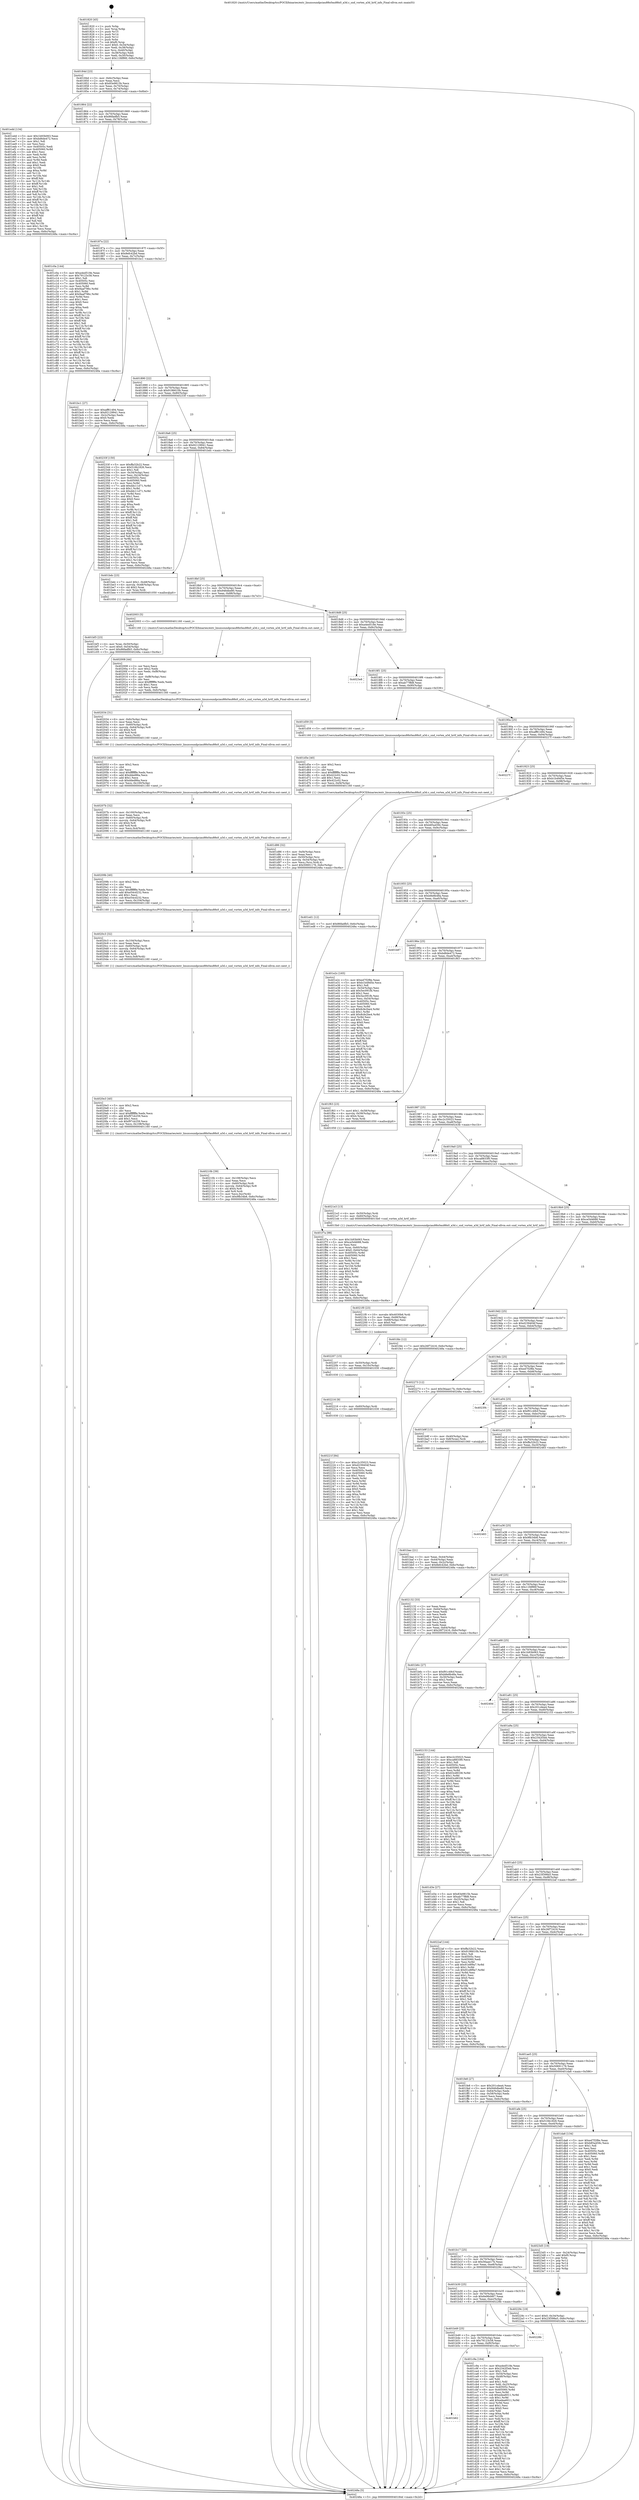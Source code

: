 digraph "0x401820" {
  label = "0x401820 (/mnt/c/Users/mathe/Desktop/tcc/POCII/binaries/extr_linuxsoundpciau88x0au88x0_a3d.c_snd_vortex_a3d_hrtf_info_Final-ollvm.out::main(0))"
  labelloc = "t"
  node[shape=record]

  Entry [label="",width=0.3,height=0.3,shape=circle,fillcolor=black,style=filled]
  "0x40184d" [label="{
     0x40184d [23]\l
     | [instrs]\l
     &nbsp;&nbsp;0x40184d \<+3\>: mov -0x6c(%rbp),%eax\l
     &nbsp;&nbsp;0x401850 \<+2\>: mov %eax,%ecx\l
     &nbsp;&nbsp;0x401852 \<+6\>: sub $0x83e9815b,%ecx\l
     &nbsp;&nbsp;0x401858 \<+3\>: mov %eax,-0x70(%rbp)\l
     &nbsp;&nbsp;0x40185b \<+3\>: mov %ecx,-0x74(%rbp)\l
     &nbsp;&nbsp;0x40185e \<+6\>: je 0000000000401edd \<main+0x6bd\>\l
  }"]
  "0x401edd" [label="{
     0x401edd [134]\l
     | [instrs]\l
     &nbsp;&nbsp;0x401edd \<+5\>: mov $0x1b93b063,%eax\l
     &nbsp;&nbsp;0x401ee2 \<+5\>: mov $0xbd6de472,%ecx\l
     &nbsp;&nbsp;0x401ee7 \<+2\>: mov $0x1,%dl\l
     &nbsp;&nbsp;0x401ee9 \<+2\>: xor %esi,%esi\l
     &nbsp;&nbsp;0x401eeb \<+7\>: mov 0x40505c,%edi\l
     &nbsp;&nbsp;0x401ef2 \<+8\>: mov 0x405060,%r8d\l
     &nbsp;&nbsp;0x401efa \<+3\>: sub $0x1,%esi\l
     &nbsp;&nbsp;0x401efd \<+3\>: mov %edi,%r9d\l
     &nbsp;&nbsp;0x401f00 \<+3\>: add %esi,%r9d\l
     &nbsp;&nbsp;0x401f03 \<+4\>: imul %r9d,%edi\l
     &nbsp;&nbsp;0x401f07 \<+3\>: and $0x1,%edi\l
     &nbsp;&nbsp;0x401f0a \<+3\>: cmp $0x0,%edi\l
     &nbsp;&nbsp;0x401f0d \<+4\>: sete %r10b\l
     &nbsp;&nbsp;0x401f11 \<+4\>: cmp $0xa,%r8d\l
     &nbsp;&nbsp;0x401f15 \<+4\>: setl %r11b\l
     &nbsp;&nbsp;0x401f19 \<+3\>: mov %r10b,%bl\l
     &nbsp;&nbsp;0x401f1c \<+3\>: xor $0xff,%bl\l
     &nbsp;&nbsp;0x401f1f \<+3\>: mov %r11b,%r14b\l
     &nbsp;&nbsp;0x401f22 \<+4\>: xor $0xff,%r14b\l
     &nbsp;&nbsp;0x401f26 \<+3\>: xor $0x1,%dl\l
     &nbsp;&nbsp;0x401f29 \<+3\>: mov %bl,%r15b\l
     &nbsp;&nbsp;0x401f2c \<+4\>: and $0xff,%r15b\l
     &nbsp;&nbsp;0x401f30 \<+3\>: and %dl,%r10b\l
     &nbsp;&nbsp;0x401f33 \<+3\>: mov %r14b,%r12b\l
     &nbsp;&nbsp;0x401f36 \<+4\>: and $0xff,%r12b\l
     &nbsp;&nbsp;0x401f3a \<+3\>: and %dl,%r11b\l
     &nbsp;&nbsp;0x401f3d \<+3\>: or %r10b,%r15b\l
     &nbsp;&nbsp;0x401f40 \<+3\>: or %r11b,%r12b\l
     &nbsp;&nbsp;0x401f43 \<+3\>: xor %r12b,%r15b\l
     &nbsp;&nbsp;0x401f46 \<+3\>: or %r14b,%bl\l
     &nbsp;&nbsp;0x401f49 \<+3\>: xor $0xff,%bl\l
     &nbsp;&nbsp;0x401f4c \<+3\>: or $0x1,%dl\l
     &nbsp;&nbsp;0x401f4f \<+2\>: and %dl,%bl\l
     &nbsp;&nbsp;0x401f51 \<+3\>: or %bl,%r15b\l
     &nbsp;&nbsp;0x401f54 \<+4\>: test $0x1,%r15b\l
     &nbsp;&nbsp;0x401f58 \<+3\>: cmovne %ecx,%eax\l
     &nbsp;&nbsp;0x401f5b \<+3\>: mov %eax,-0x6c(%rbp)\l
     &nbsp;&nbsp;0x401f5e \<+5\>: jmp 000000000040248a \<main+0xc6a\>\l
  }"]
  "0x401864" [label="{
     0x401864 [22]\l
     | [instrs]\l
     &nbsp;&nbsp;0x401864 \<+5\>: jmp 0000000000401869 \<main+0x49\>\l
     &nbsp;&nbsp;0x401869 \<+3\>: mov -0x70(%rbp),%eax\l
     &nbsp;&nbsp;0x40186c \<+5\>: sub $0x86fadfb5,%eax\l
     &nbsp;&nbsp;0x401871 \<+3\>: mov %eax,-0x78(%rbp)\l
     &nbsp;&nbsp;0x401874 \<+6\>: je 0000000000401c0a \<main+0x3ea\>\l
  }"]
  Exit [label="",width=0.3,height=0.3,shape=circle,fillcolor=black,style=filled,peripheries=2]
  "0x401c0a" [label="{
     0x401c0a [144]\l
     | [instrs]\l
     &nbsp;&nbsp;0x401c0a \<+5\>: mov $0xa4ed518e,%eax\l
     &nbsp;&nbsp;0x401c0f \<+5\>: mov $0x79123c58,%ecx\l
     &nbsp;&nbsp;0x401c14 \<+2\>: mov $0x1,%dl\l
     &nbsp;&nbsp;0x401c16 \<+7\>: mov 0x40505c,%esi\l
     &nbsp;&nbsp;0x401c1d \<+7\>: mov 0x405060,%edi\l
     &nbsp;&nbsp;0x401c24 \<+3\>: mov %esi,%r8d\l
     &nbsp;&nbsp;0x401c27 \<+7\>: sub $0x9aaf796c,%r8d\l
     &nbsp;&nbsp;0x401c2e \<+4\>: sub $0x1,%r8d\l
     &nbsp;&nbsp;0x401c32 \<+7\>: add $0x9aaf796c,%r8d\l
     &nbsp;&nbsp;0x401c39 \<+4\>: imul %r8d,%esi\l
     &nbsp;&nbsp;0x401c3d \<+3\>: and $0x1,%esi\l
     &nbsp;&nbsp;0x401c40 \<+3\>: cmp $0x0,%esi\l
     &nbsp;&nbsp;0x401c43 \<+4\>: sete %r9b\l
     &nbsp;&nbsp;0x401c47 \<+3\>: cmp $0xa,%edi\l
     &nbsp;&nbsp;0x401c4a \<+4\>: setl %r10b\l
     &nbsp;&nbsp;0x401c4e \<+3\>: mov %r9b,%r11b\l
     &nbsp;&nbsp;0x401c51 \<+4\>: xor $0xff,%r11b\l
     &nbsp;&nbsp;0x401c55 \<+3\>: mov %r10b,%bl\l
     &nbsp;&nbsp;0x401c58 \<+3\>: xor $0xff,%bl\l
     &nbsp;&nbsp;0x401c5b \<+3\>: xor $0x1,%dl\l
     &nbsp;&nbsp;0x401c5e \<+3\>: mov %r11b,%r14b\l
     &nbsp;&nbsp;0x401c61 \<+4\>: and $0xff,%r14b\l
     &nbsp;&nbsp;0x401c65 \<+3\>: and %dl,%r9b\l
     &nbsp;&nbsp;0x401c68 \<+3\>: mov %bl,%r15b\l
     &nbsp;&nbsp;0x401c6b \<+4\>: and $0xff,%r15b\l
     &nbsp;&nbsp;0x401c6f \<+3\>: and %dl,%r10b\l
     &nbsp;&nbsp;0x401c72 \<+3\>: or %r9b,%r14b\l
     &nbsp;&nbsp;0x401c75 \<+3\>: or %r10b,%r15b\l
     &nbsp;&nbsp;0x401c78 \<+3\>: xor %r15b,%r14b\l
     &nbsp;&nbsp;0x401c7b \<+3\>: or %bl,%r11b\l
     &nbsp;&nbsp;0x401c7e \<+4\>: xor $0xff,%r11b\l
     &nbsp;&nbsp;0x401c82 \<+3\>: or $0x1,%dl\l
     &nbsp;&nbsp;0x401c85 \<+3\>: and %dl,%r11b\l
     &nbsp;&nbsp;0x401c88 \<+3\>: or %r11b,%r14b\l
     &nbsp;&nbsp;0x401c8b \<+4\>: test $0x1,%r14b\l
     &nbsp;&nbsp;0x401c8f \<+3\>: cmovne %ecx,%eax\l
     &nbsp;&nbsp;0x401c92 \<+3\>: mov %eax,-0x6c(%rbp)\l
     &nbsp;&nbsp;0x401c95 \<+5\>: jmp 000000000040248a \<main+0xc6a\>\l
  }"]
  "0x40187a" [label="{
     0x40187a [22]\l
     | [instrs]\l
     &nbsp;&nbsp;0x40187a \<+5\>: jmp 000000000040187f \<main+0x5f\>\l
     &nbsp;&nbsp;0x40187f \<+3\>: mov -0x70(%rbp),%eax\l
     &nbsp;&nbsp;0x401882 \<+5\>: sub $0x8efc42bd,%eax\l
     &nbsp;&nbsp;0x401887 \<+3\>: mov %eax,-0x7c(%rbp)\l
     &nbsp;&nbsp;0x40188a \<+6\>: je 0000000000401bc1 \<main+0x3a1\>\l
  }"]
  "0x40221f" [label="{
     0x40221f [84]\l
     | [instrs]\l
     &nbsp;&nbsp;0x40221f \<+5\>: mov $0xc2c35023,%eax\l
     &nbsp;&nbsp;0x402224 \<+5\>: mov $0xd239404f,%esi\l
     &nbsp;&nbsp;0x402229 \<+2\>: xor %ecx,%ecx\l
     &nbsp;&nbsp;0x40222b \<+7\>: mov 0x40505c,%edx\l
     &nbsp;&nbsp;0x402232 \<+8\>: mov 0x405060,%r8d\l
     &nbsp;&nbsp;0x40223a \<+3\>: sub $0x1,%ecx\l
     &nbsp;&nbsp;0x40223d \<+3\>: mov %edx,%r9d\l
     &nbsp;&nbsp;0x402240 \<+3\>: add %ecx,%r9d\l
     &nbsp;&nbsp;0x402243 \<+4\>: imul %r9d,%edx\l
     &nbsp;&nbsp;0x402247 \<+3\>: and $0x1,%edx\l
     &nbsp;&nbsp;0x40224a \<+3\>: cmp $0x0,%edx\l
     &nbsp;&nbsp;0x40224d \<+4\>: sete %r10b\l
     &nbsp;&nbsp;0x402251 \<+4\>: cmp $0xa,%r8d\l
     &nbsp;&nbsp;0x402255 \<+4\>: setl %r11b\l
     &nbsp;&nbsp;0x402259 \<+3\>: mov %r10b,%bl\l
     &nbsp;&nbsp;0x40225c \<+3\>: and %r11b,%bl\l
     &nbsp;&nbsp;0x40225f \<+3\>: xor %r11b,%r10b\l
     &nbsp;&nbsp;0x402262 \<+3\>: or %r10b,%bl\l
     &nbsp;&nbsp;0x402265 \<+3\>: test $0x1,%bl\l
     &nbsp;&nbsp;0x402268 \<+3\>: cmovne %esi,%eax\l
     &nbsp;&nbsp;0x40226b \<+3\>: mov %eax,-0x6c(%rbp)\l
     &nbsp;&nbsp;0x40226e \<+5\>: jmp 000000000040248a \<main+0xc6a\>\l
  }"]
  "0x401bc1" [label="{
     0x401bc1 [27]\l
     | [instrs]\l
     &nbsp;&nbsp;0x401bc1 \<+5\>: mov $0xaff61494,%eax\l
     &nbsp;&nbsp;0x401bc6 \<+5\>: mov $0x92129941,%ecx\l
     &nbsp;&nbsp;0x401bcb \<+3\>: mov -0x2c(%rbp),%edx\l
     &nbsp;&nbsp;0x401bce \<+3\>: cmp $0x0,%edx\l
     &nbsp;&nbsp;0x401bd1 \<+3\>: cmove %ecx,%eax\l
     &nbsp;&nbsp;0x401bd4 \<+3\>: mov %eax,-0x6c(%rbp)\l
     &nbsp;&nbsp;0x401bd7 \<+5\>: jmp 000000000040248a \<main+0xc6a\>\l
  }"]
  "0x401890" [label="{
     0x401890 [22]\l
     | [instrs]\l
     &nbsp;&nbsp;0x401890 \<+5\>: jmp 0000000000401895 \<main+0x75\>\l
     &nbsp;&nbsp;0x401895 \<+3\>: mov -0x70(%rbp),%eax\l
     &nbsp;&nbsp;0x401898 \<+5\>: sub $0x9186610b,%eax\l
     &nbsp;&nbsp;0x40189d \<+3\>: mov %eax,-0x80(%rbp)\l
     &nbsp;&nbsp;0x4018a0 \<+6\>: je 000000000040233f \<main+0xb1f\>\l
  }"]
  "0x402216" [label="{
     0x402216 [9]\l
     | [instrs]\l
     &nbsp;&nbsp;0x402216 \<+4\>: mov -0x60(%rbp),%rdi\l
     &nbsp;&nbsp;0x40221a \<+5\>: call 0000000000401030 \<free@plt\>\l
     | [calls]\l
     &nbsp;&nbsp;0x401030 \{1\} (unknown)\l
  }"]
  "0x40233f" [label="{
     0x40233f [150]\l
     | [instrs]\l
     &nbsp;&nbsp;0x40233f \<+5\>: mov $0xffa32b22,%eax\l
     &nbsp;&nbsp;0x402344 \<+5\>: mov $0x516b1826,%ecx\l
     &nbsp;&nbsp;0x402349 \<+2\>: mov $0x1,%dl\l
     &nbsp;&nbsp;0x40234b \<+3\>: mov -0x34(%rbp),%esi\l
     &nbsp;&nbsp;0x40234e \<+3\>: mov %esi,-0x24(%rbp)\l
     &nbsp;&nbsp;0x402351 \<+7\>: mov 0x40505c,%esi\l
     &nbsp;&nbsp;0x402358 \<+7\>: mov 0x405060,%edi\l
     &nbsp;&nbsp;0x40235f \<+3\>: mov %esi,%r8d\l
     &nbsp;&nbsp;0x402362 \<+7\>: add $0xddc11d71,%r8d\l
     &nbsp;&nbsp;0x402369 \<+4\>: sub $0x1,%r8d\l
     &nbsp;&nbsp;0x40236d \<+7\>: sub $0xddc11d71,%r8d\l
     &nbsp;&nbsp;0x402374 \<+4\>: imul %r8d,%esi\l
     &nbsp;&nbsp;0x402378 \<+3\>: and $0x1,%esi\l
     &nbsp;&nbsp;0x40237b \<+3\>: cmp $0x0,%esi\l
     &nbsp;&nbsp;0x40237e \<+4\>: sete %r9b\l
     &nbsp;&nbsp;0x402382 \<+3\>: cmp $0xa,%edi\l
     &nbsp;&nbsp;0x402385 \<+4\>: setl %r10b\l
     &nbsp;&nbsp;0x402389 \<+3\>: mov %r9b,%r11b\l
     &nbsp;&nbsp;0x40238c \<+4\>: xor $0xff,%r11b\l
     &nbsp;&nbsp;0x402390 \<+3\>: mov %r10b,%bl\l
     &nbsp;&nbsp;0x402393 \<+3\>: xor $0xff,%bl\l
     &nbsp;&nbsp;0x402396 \<+3\>: xor $0x1,%dl\l
     &nbsp;&nbsp;0x402399 \<+3\>: mov %r11b,%r14b\l
     &nbsp;&nbsp;0x40239c \<+4\>: and $0xff,%r14b\l
     &nbsp;&nbsp;0x4023a0 \<+3\>: and %dl,%r9b\l
     &nbsp;&nbsp;0x4023a3 \<+3\>: mov %bl,%r15b\l
     &nbsp;&nbsp;0x4023a6 \<+4\>: and $0xff,%r15b\l
     &nbsp;&nbsp;0x4023aa \<+3\>: and %dl,%r10b\l
     &nbsp;&nbsp;0x4023ad \<+3\>: or %r9b,%r14b\l
     &nbsp;&nbsp;0x4023b0 \<+3\>: or %r10b,%r15b\l
     &nbsp;&nbsp;0x4023b3 \<+3\>: xor %r15b,%r14b\l
     &nbsp;&nbsp;0x4023b6 \<+3\>: or %bl,%r11b\l
     &nbsp;&nbsp;0x4023b9 \<+4\>: xor $0xff,%r11b\l
     &nbsp;&nbsp;0x4023bd \<+3\>: or $0x1,%dl\l
     &nbsp;&nbsp;0x4023c0 \<+3\>: and %dl,%r11b\l
     &nbsp;&nbsp;0x4023c3 \<+3\>: or %r11b,%r14b\l
     &nbsp;&nbsp;0x4023c6 \<+4\>: test $0x1,%r14b\l
     &nbsp;&nbsp;0x4023ca \<+3\>: cmovne %ecx,%eax\l
     &nbsp;&nbsp;0x4023cd \<+3\>: mov %eax,-0x6c(%rbp)\l
     &nbsp;&nbsp;0x4023d0 \<+5\>: jmp 000000000040248a \<main+0xc6a\>\l
  }"]
  "0x4018a6" [label="{
     0x4018a6 [25]\l
     | [instrs]\l
     &nbsp;&nbsp;0x4018a6 \<+5\>: jmp 00000000004018ab \<main+0x8b\>\l
     &nbsp;&nbsp;0x4018ab \<+3\>: mov -0x70(%rbp),%eax\l
     &nbsp;&nbsp;0x4018ae \<+5\>: sub $0x92129941,%eax\l
     &nbsp;&nbsp;0x4018b3 \<+6\>: mov %eax,-0x84(%rbp)\l
     &nbsp;&nbsp;0x4018b9 \<+6\>: je 0000000000401bdc \<main+0x3bc\>\l
  }"]
  "0x402207" [label="{
     0x402207 [15]\l
     | [instrs]\l
     &nbsp;&nbsp;0x402207 \<+4\>: mov -0x50(%rbp),%rdi\l
     &nbsp;&nbsp;0x40220b \<+6\>: mov %eax,-0x10c(%rbp)\l
     &nbsp;&nbsp;0x402211 \<+5\>: call 0000000000401030 \<free@plt\>\l
     | [calls]\l
     &nbsp;&nbsp;0x401030 \{1\} (unknown)\l
  }"]
  "0x401bdc" [label="{
     0x401bdc [23]\l
     | [instrs]\l
     &nbsp;&nbsp;0x401bdc \<+7\>: movl $0x1,-0x48(%rbp)\l
     &nbsp;&nbsp;0x401be3 \<+4\>: movslq -0x48(%rbp),%rax\l
     &nbsp;&nbsp;0x401be7 \<+4\>: shl $0x2,%rax\l
     &nbsp;&nbsp;0x401beb \<+3\>: mov %rax,%rdi\l
     &nbsp;&nbsp;0x401bee \<+5\>: call 0000000000401050 \<malloc@plt\>\l
     | [calls]\l
     &nbsp;&nbsp;0x401050 \{1\} (unknown)\l
  }"]
  "0x4018bf" [label="{
     0x4018bf [25]\l
     | [instrs]\l
     &nbsp;&nbsp;0x4018bf \<+5\>: jmp 00000000004018c4 \<main+0xa4\>\l
     &nbsp;&nbsp;0x4018c4 \<+3\>: mov -0x70(%rbp),%eax\l
     &nbsp;&nbsp;0x4018c7 \<+5\>: sub $0x946dbe80,%eax\l
     &nbsp;&nbsp;0x4018cc \<+6\>: mov %eax,-0x88(%rbp)\l
     &nbsp;&nbsp;0x4018d2 \<+6\>: je 0000000000402003 \<main+0x7e3\>\l
  }"]
  "0x4021f0" [label="{
     0x4021f0 [23]\l
     | [instrs]\l
     &nbsp;&nbsp;0x4021f0 \<+10\>: movabs $0x4030b6,%rdi\l
     &nbsp;&nbsp;0x4021fa \<+3\>: mov %eax,-0x68(%rbp)\l
     &nbsp;&nbsp;0x4021fd \<+3\>: mov -0x68(%rbp),%esi\l
     &nbsp;&nbsp;0x402200 \<+2\>: mov $0x0,%al\l
     &nbsp;&nbsp;0x402202 \<+5\>: call 0000000000401040 \<printf@plt\>\l
     | [calls]\l
     &nbsp;&nbsp;0x401040 \{1\} (unknown)\l
  }"]
  "0x402003" [label="{
     0x402003 [5]\l
     | [instrs]\l
     &nbsp;&nbsp;0x402003 \<+5\>: call 0000000000401160 \<next_i\>\l
     | [calls]\l
     &nbsp;&nbsp;0x401160 \{1\} (/mnt/c/Users/mathe/Desktop/tcc/POCII/binaries/extr_linuxsoundpciau88x0au88x0_a3d.c_snd_vortex_a3d_hrtf_info_Final-ollvm.out::next_i)\l
  }"]
  "0x4018d8" [label="{
     0x4018d8 [25]\l
     | [instrs]\l
     &nbsp;&nbsp;0x4018d8 \<+5\>: jmp 00000000004018dd \<main+0xbd\>\l
     &nbsp;&nbsp;0x4018dd \<+3\>: mov -0x70(%rbp),%eax\l
     &nbsp;&nbsp;0x4018e0 \<+5\>: sub $0xa4ed518e,%eax\l
     &nbsp;&nbsp;0x4018e5 \<+6\>: mov %eax,-0x8c(%rbp)\l
     &nbsp;&nbsp;0x4018eb \<+6\>: je 00000000004023e8 \<main+0xbc8\>\l
  }"]
  "0x40210b" [label="{
     0x40210b [39]\l
     | [instrs]\l
     &nbsp;&nbsp;0x40210b \<+6\>: mov -0x108(%rbp),%ecx\l
     &nbsp;&nbsp;0x402111 \<+3\>: imul %eax,%ecx\l
     &nbsp;&nbsp;0x402114 \<+4\>: mov -0x60(%rbp),%rdi\l
     &nbsp;&nbsp;0x402118 \<+4\>: movslq -0x64(%rbp),%r8\l
     &nbsp;&nbsp;0x40211c \<+4\>: shl $0x4,%r8\l
     &nbsp;&nbsp;0x402120 \<+3\>: add %r8,%rdi\l
     &nbsp;&nbsp;0x402123 \<+3\>: mov %ecx,0xc(%rdi)\l
     &nbsp;&nbsp;0x402126 \<+7\>: movl $0x9fb34b8,-0x6c(%rbp)\l
     &nbsp;&nbsp;0x40212d \<+5\>: jmp 000000000040248a \<main+0xc6a\>\l
  }"]
  "0x4023e8" [label="{
     0x4023e8\l
  }", style=dashed]
  "0x4018f1" [label="{
     0x4018f1 [25]\l
     | [instrs]\l
     &nbsp;&nbsp;0x4018f1 \<+5\>: jmp 00000000004018f6 \<main+0xd6\>\l
     &nbsp;&nbsp;0x4018f6 \<+3\>: mov -0x70(%rbp),%eax\l
     &nbsp;&nbsp;0x4018f9 \<+5\>: sub $0xab77ffd8,%eax\l
     &nbsp;&nbsp;0x4018fe \<+6\>: mov %eax,-0x90(%rbp)\l
     &nbsp;&nbsp;0x401904 \<+6\>: je 0000000000401d59 \<main+0x539\>\l
  }"]
  "0x4020e3" [label="{
     0x4020e3 [40]\l
     | [instrs]\l
     &nbsp;&nbsp;0x4020e3 \<+5\>: mov $0x2,%ecx\l
     &nbsp;&nbsp;0x4020e8 \<+1\>: cltd\l
     &nbsp;&nbsp;0x4020e9 \<+2\>: idiv %ecx\l
     &nbsp;&nbsp;0x4020eb \<+6\>: imul $0xfffffffe,%edx,%ecx\l
     &nbsp;&nbsp;0x4020f1 \<+6\>: add $0xf97cb259,%ecx\l
     &nbsp;&nbsp;0x4020f7 \<+3\>: add $0x1,%ecx\l
     &nbsp;&nbsp;0x4020fa \<+6\>: sub $0xf97cb259,%ecx\l
     &nbsp;&nbsp;0x402100 \<+6\>: mov %ecx,-0x108(%rbp)\l
     &nbsp;&nbsp;0x402106 \<+5\>: call 0000000000401160 \<next_i\>\l
     | [calls]\l
     &nbsp;&nbsp;0x401160 \{1\} (/mnt/c/Users/mathe/Desktop/tcc/POCII/binaries/extr_linuxsoundpciau88x0au88x0_a3d.c_snd_vortex_a3d_hrtf_info_Final-ollvm.out::next_i)\l
  }"]
  "0x401d59" [label="{
     0x401d59 [5]\l
     | [instrs]\l
     &nbsp;&nbsp;0x401d59 \<+5\>: call 0000000000401160 \<next_i\>\l
     | [calls]\l
     &nbsp;&nbsp;0x401160 \{1\} (/mnt/c/Users/mathe/Desktop/tcc/POCII/binaries/extr_linuxsoundpciau88x0au88x0_a3d.c_snd_vortex_a3d_hrtf_info_Final-ollvm.out::next_i)\l
  }"]
  "0x40190a" [label="{
     0x40190a [25]\l
     | [instrs]\l
     &nbsp;&nbsp;0x40190a \<+5\>: jmp 000000000040190f \<main+0xef\>\l
     &nbsp;&nbsp;0x40190f \<+3\>: mov -0x70(%rbp),%eax\l
     &nbsp;&nbsp;0x401912 \<+5\>: sub $0xaff61494,%eax\l
     &nbsp;&nbsp;0x401917 \<+6\>: mov %eax,-0x94(%rbp)\l
     &nbsp;&nbsp;0x40191d \<+6\>: je 000000000040227f \<main+0xa5f\>\l
  }"]
  "0x4020c3" [label="{
     0x4020c3 [32]\l
     | [instrs]\l
     &nbsp;&nbsp;0x4020c3 \<+6\>: mov -0x104(%rbp),%ecx\l
     &nbsp;&nbsp;0x4020c9 \<+3\>: imul %eax,%ecx\l
     &nbsp;&nbsp;0x4020cc \<+4\>: mov -0x60(%rbp),%rdi\l
     &nbsp;&nbsp;0x4020d0 \<+4\>: movslq -0x64(%rbp),%r8\l
     &nbsp;&nbsp;0x4020d4 \<+4\>: shl $0x4,%r8\l
     &nbsp;&nbsp;0x4020d8 \<+3\>: add %r8,%rdi\l
     &nbsp;&nbsp;0x4020db \<+3\>: mov %ecx,0x8(%rdi)\l
     &nbsp;&nbsp;0x4020de \<+5\>: call 0000000000401160 \<next_i\>\l
     | [calls]\l
     &nbsp;&nbsp;0x401160 \{1\} (/mnt/c/Users/mathe/Desktop/tcc/POCII/binaries/extr_linuxsoundpciau88x0au88x0_a3d.c_snd_vortex_a3d_hrtf_info_Final-ollvm.out::next_i)\l
  }"]
  "0x40227f" [label="{
     0x40227f\l
  }", style=dashed]
  "0x401923" [label="{
     0x401923 [25]\l
     | [instrs]\l
     &nbsp;&nbsp;0x401923 \<+5\>: jmp 0000000000401928 \<main+0x108\>\l
     &nbsp;&nbsp;0x401928 \<+3\>: mov -0x70(%rbp),%eax\l
     &nbsp;&nbsp;0x40192b \<+5\>: sub $0xb1b49d5e,%eax\l
     &nbsp;&nbsp;0x401930 \<+6\>: mov %eax,-0x98(%rbp)\l
     &nbsp;&nbsp;0x401936 \<+6\>: je 0000000000401ed1 \<main+0x6b1\>\l
  }"]
  "0x40209b" [label="{
     0x40209b [40]\l
     | [instrs]\l
     &nbsp;&nbsp;0x40209b \<+5\>: mov $0x2,%ecx\l
     &nbsp;&nbsp;0x4020a0 \<+1\>: cltd\l
     &nbsp;&nbsp;0x4020a1 \<+2\>: idiv %ecx\l
     &nbsp;&nbsp;0x4020a3 \<+6\>: imul $0xfffffffe,%edx,%ecx\l
     &nbsp;&nbsp;0x4020a9 \<+6\>: add $0xe54cd232,%ecx\l
     &nbsp;&nbsp;0x4020af \<+3\>: add $0x1,%ecx\l
     &nbsp;&nbsp;0x4020b2 \<+6\>: sub $0xe54cd232,%ecx\l
     &nbsp;&nbsp;0x4020b8 \<+6\>: mov %ecx,-0x104(%rbp)\l
     &nbsp;&nbsp;0x4020be \<+5\>: call 0000000000401160 \<next_i\>\l
     | [calls]\l
     &nbsp;&nbsp;0x401160 \{1\} (/mnt/c/Users/mathe/Desktop/tcc/POCII/binaries/extr_linuxsoundpciau88x0au88x0_a3d.c_snd_vortex_a3d_hrtf_info_Final-ollvm.out::next_i)\l
  }"]
  "0x401ed1" [label="{
     0x401ed1 [12]\l
     | [instrs]\l
     &nbsp;&nbsp;0x401ed1 \<+7\>: movl $0x86fadfb5,-0x6c(%rbp)\l
     &nbsp;&nbsp;0x401ed8 \<+5\>: jmp 000000000040248a \<main+0xc6a\>\l
  }"]
  "0x40193c" [label="{
     0x40193c [25]\l
     | [instrs]\l
     &nbsp;&nbsp;0x40193c \<+5\>: jmp 0000000000401941 \<main+0x121\>\l
     &nbsp;&nbsp;0x401941 \<+3\>: mov -0x70(%rbp),%eax\l
     &nbsp;&nbsp;0x401944 \<+5\>: sub $0xb85a459c,%eax\l
     &nbsp;&nbsp;0x401949 \<+6\>: mov %eax,-0x9c(%rbp)\l
     &nbsp;&nbsp;0x40194f \<+6\>: je 0000000000401e2c \<main+0x60c\>\l
  }"]
  "0x40207b" [label="{
     0x40207b [32]\l
     | [instrs]\l
     &nbsp;&nbsp;0x40207b \<+6\>: mov -0x100(%rbp),%ecx\l
     &nbsp;&nbsp;0x402081 \<+3\>: imul %eax,%ecx\l
     &nbsp;&nbsp;0x402084 \<+4\>: mov -0x60(%rbp),%rdi\l
     &nbsp;&nbsp;0x402088 \<+4\>: movslq -0x64(%rbp),%r8\l
     &nbsp;&nbsp;0x40208c \<+4\>: shl $0x4,%r8\l
     &nbsp;&nbsp;0x402090 \<+3\>: add %r8,%rdi\l
     &nbsp;&nbsp;0x402093 \<+3\>: mov %ecx,0x4(%rdi)\l
     &nbsp;&nbsp;0x402096 \<+5\>: call 0000000000401160 \<next_i\>\l
     | [calls]\l
     &nbsp;&nbsp;0x401160 \{1\} (/mnt/c/Users/mathe/Desktop/tcc/POCII/binaries/extr_linuxsoundpciau88x0au88x0_a3d.c_snd_vortex_a3d_hrtf_info_Final-ollvm.out::next_i)\l
  }"]
  "0x401e2c" [label="{
     0x401e2c [165]\l
     | [instrs]\l
     &nbsp;&nbsp;0x401e2c \<+5\>: mov $0xed7f2f8e,%eax\l
     &nbsp;&nbsp;0x401e31 \<+5\>: mov $0xb1b49d5e,%ecx\l
     &nbsp;&nbsp;0x401e36 \<+2\>: mov $0x1,%dl\l
     &nbsp;&nbsp;0x401e38 \<+3\>: mov -0x54(%rbp),%esi\l
     &nbsp;&nbsp;0x401e3b \<+6\>: add $0x5ec091fb,%esi\l
     &nbsp;&nbsp;0x401e41 \<+3\>: add $0x1,%esi\l
     &nbsp;&nbsp;0x401e44 \<+6\>: sub $0x5ec091fb,%esi\l
     &nbsp;&nbsp;0x401e4a \<+3\>: mov %esi,-0x54(%rbp)\l
     &nbsp;&nbsp;0x401e4d \<+7\>: mov 0x40505c,%esi\l
     &nbsp;&nbsp;0x401e54 \<+7\>: mov 0x405060,%edi\l
     &nbsp;&nbsp;0x401e5b \<+3\>: mov %esi,%r8d\l
     &nbsp;&nbsp;0x401e5e \<+7\>: sub $0x8cfe2be4,%r8d\l
     &nbsp;&nbsp;0x401e65 \<+4\>: sub $0x1,%r8d\l
     &nbsp;&nbsp;0x401e69 \<+7\>: add $0x8cfe2be4,%r8d\l
     &nbsp;&nbsp;0x401e70 \<+4\>: imul %r8d,%esi\l
     &nbsp;&nbsp;0x401e74 \<+3\>: and $0x1,%esi\l
     &nbsp;&nbsp;0x401e77 \<+3\>: cmp $0x0,%esi\l
     &nbsp;&nbsp;0x401e7a \<+4\>: sete %r9b\l
     &nbsp;&nbsp;0x401e7e \<+3\>: cmp $0xa,%edi\l
     &nbsp;&nbsp;0x401e81 \<+4\>: setl %r10b\l
     &nbsp;&nbsp;0x401e85 \<+3\>: mov %r9b,%r11b\l
     &nbsp;&nbsp;0x401e88 \<+4\>: xor $0xff,%r11b\l
     &nbsp;&nbsp;0x401e8c \<+3\>: mov %r10b,%bl\l
     &nbsp;&nbsp;0x401e8f \<+3\>: xor $0xff,%bl\l
     &nbsp;&nbsp;0x401e92 \<+3\>: xor $0x1,%dl\l
     &nbsp;&nbsp;0x401e95 \<+3\>: mov %r11b,%r14b\l
     &nbsp;&nbsp;0x401e98 \<+4\>: and $0xff,%r14b\l
     &nbsp;&nbsp;0x401e9c \<+3\>: and %dl,%r9b\l
     &nbsp;&nbsp;0x401e9f \<+3\>: mov %bl,%r15b\l
     &nbsp;&nbsp;0x401ea2 \<+4\>: and $0xff,%r15b\l
     &nbsp;&nbsp;0x401ea6 \<+3\>: and %dl,%r10b\l
     &nbsp;&nbsp;0x401ea9 \<+3\>: or %r9b,%r14b\l
     &nbsp;&nbsp;0x401eac \<+3\>: or %r10b,%r15b\l
     &nbsp;&nbsp;0x401eaf \<+3\>: xor %r15b,%r14b\l
     &nbsp;&nbsp;0x401eb2 \<+3\>: or %bl,%r11b\l
     &nbsp;&nbsp;0x401eb5 \<+4\>: xor $0xff,%r11b\l
     &nbsp;&nbsp;0x401eb9 \<+3\>: or $0x1,%dl\l
     &nbsp;&nbsp;0x401ebc \<+3\>: and %dl,%r11b\l
     &nbsp;&nbsp;0x401ebf \<+3\>: or %r11b,%r14b\l
     &nbsp;&nbsp;0x401ec2 \<+4\>: test $0x1,%r14b\l
     &nbsp;&nbsp;0x401ec6 \<+3\>: cmovne %ecx,%eax\l
     &nbsp;&nbsp;0x401ec9 \<+3\>: mov %eax,-0x6c(%rbp)\l
     &nbsp;&nbsp;0x401ecc \<+5\>: jmp 000000000040248a \<main+0xc6a\>\l
  }"]
  "0x401955" [label="{
     0x401955 [25]\l
     | [instrs]\l
     &nbsp;&nbsp;0x401955 \<+5\>: jmp 000000000040195a \<main+0x13a\>\l
     &nbsp;&nbsp;0x40195a \<+3\>: mov -0x70(%rbp),%eax\l
     &nbsp;&nbsp;0x40195d \<+5\>: sub $0xb8e8b48a,%eax\l
     &nbsp;&nbsp;0x401962 \<+6\>: mov %eax,-0xa0(%rbp)\l
     &nbsp;&nbsp;0x401968 \<+6\>: je 0000000000401b87 \<main+0x367\>\l
  }"]
  "0x402053" [label="{
     0x402053 [40]\l
     | [instrs]\l
     &nbsp;&nbsp;0x402053 \<+5\>: mov $0x2,%ecx\l
     &nbsp;&nbsp;0x402058 \<+1\>: cltd\l
     &nbsp;&nbsp;0x402059 \<+2\>: idiv %ecx\l
     &nbsp;&nbsp;0x40205b \<+6\>: imul $0xfffffffe,%edx,%ecx\l
     &nbsp;&nbsp;0x402061 \<+6\>: add $0xdded86a,%ecx\l
     &nbsp;&nbsp;0x402067 \<+3\>: add $0x1,%ecx\l
     &nbsp;&nbsp;0x40206a \<+6\>: sub $0xdded86a,%ecx\l
     &nbsp;&nbsp;0x402070 \<+6\>: mov %ecx,-0x100(%rbp)\l
     &nbsp;&nbsp;0x402076 \<+5\>: call 0000000000401160 \<next_i\>\l
     | [calls]\l
     &nbsp;&nbsp;0x401160 \{1\} (/mnt/c/Users/mathe/Desktop/tcc/POCII/binaries/extr_linuxsoundpciau88x0au88x0_a3d.c_snd_vortex_a3d_hrtf_info_Final-ollvm.out::next_i)\l
  }"]
  "0x401b87" [label="{
     0x401b87\l
  }", style=dashed]
  "0x40196e" [label="{
     0x40196e [25]\l
     | [instrs]\l
     &nbsp;&nbsp;0x40196e \<+5\>: jmp 0000000000401973 \<main+0x153\>\l
     &nbsp;&nbsp;0x401973 \<+3\>: mov -0x70(%rbp),%eax\l
     &nbsp;&nbsp;0x401976 \<+5\>: sub $0xbd6de472,%eax\l
     &nbsp;&nbsp;0x40197b \<+6\>: mov %eax,-0xa4(%rbp)\l
     &nbsp;&nbsp;0x401981 \<+6\>: je 0000000000401f63 \<main+0x743\>\l
  }"]
  "0x402034" [label="{
     0x402034 [31]\l
     | [instrs]\l
     &nbsp;&nbsp;0x402034 \<+6\>: mov -0xfc(%rbp),%ecx\l
     &nbsp;&nbsp;0x40203a \<+3\>: imul %eax,%ecx\l
     &nbsp;&nbsp;0x40203d \<+4\>: mov -0x60(%rbp),%rdi\l
     &nbsp;&nbsp;0x402041 \<+4\>: movslq -0x64(%rbp),%r8\l
     &nbsp;&nbsp;0x402045 \<+4\>: shl $0x4,%r8\l
     &nbsp;&nbsp;0x402049 \<+3\>: add %r8,%rdi\l
     &nbsp;&nbsp;0x40204c \<+2\>: mov %ecx,(%rdi)\l
     &nbsp;&nbsp;0x40204e \<+5\>: call 0000000000401160 \<next_i\>\l
     | [calls]\l
     &nbsp;&nbsp;0x401160 \{1\} (/mnt/c/Users/mathe/Desktop/tcc/POCII/binaries/extr_linuxsoundpciau88x0au88x0_a3d.c_snd_vortex_a3d_hrtf_info_Final-ollvm.out::next_i)\l
  }"]
  "0x401f63" [label="{
     0x401f63 [23]\l
     | [instrs]\l
     &nbsp;&nbsp;0x401f63 \<+7\>: movl $0x1,-0x58(%rbp)\l
     &nbsp;&nbsp;0x401f6a \<+4\>: movslq -0x58(%rbp),%rax\l
     &nbsp;&nbsp;0x401f6e \<+4\>: shl $0x4,%rax\l
     &nbsp;&nbsp;0x401f72 \<+3\>: mov %rax,%rdi\l
     &nbsp;&nbsp;0x401f75 \<+5\>: call 0000000000401050 \<malloc@plt\>\l
     | [calls]\l
     &nbsp;&nbsp;0x401050 \{1\} (unknown)\l
  }"]
  "0x401987" [label="{
     0x401987 [25]\l
     | [instrs]\l
     &nbsp;&nbsp;0x401987 \<+5\>: jmp 000000000040198c \<main+0x16c\>\l
     &nbsp;&nbsp;0x40198c \<+3\>: mov -0x70(%rbp),%eax\l
     &nbsp;&nbsp;0x40198f \<+5\>: sub $0xc2c35023,%eax\l
     &nbsp;&nbsp;0x401994 \<+6\>: mov %eax,-0xa8(%rbp)\l
     &nbsp;&nbsp;0x40199a \<+6\>: je 000000000040243b \<main+0xc1b\>\l
  }"]
  "0x402008" [label="{
     0x402008 [44]\l
     | [instrs]\l
     &nbsp;&nbsp;0x402008 \<+2\>: xor %ecx,%ecx\l
     &nbsp;&nbsp;0x40200a \<+5\>: mov $0x2,%edx\l
     &nbsp;&nbsp;0x40200f \<+6\>: mov %edx,-0xf8(%rbp)\l
     &nbsp;&nbsp;0x402015 \<+1\>: cltd\l
     &nbsp;&nbsp;0x402016 \<+6\>: mov -0xf8(%rbp),%esi\l
     &nbsp;&nbsp;0x40201c \<+2\>: idiv %esi\l
     &nbsp;&nbsp;0x40201e \<+6\>: imul $0xfffffffe,%edx,%edx\l
     &nbsp;&nbsp;0x402024 \<+3\>: sub $0x1,%ecx\l
     &nbsp;&nbsp;0x402027 \<+2\>: sub %ecx,%edx\l
     &nbsp;&nbsp;0x402029 \<+6\>: mov %edx,-0xfc(%rbp)\l
     &nbsp;&nbsp;0x40202f \<+5\>: call 0000000000401160 \<next_i\>\l
     | [calls]\l
     &nbsp;&nbsp;0x401160 \{1\} (/mnt/c/Users/mathe/Desktop/tcc/POCII/binaries/extr_linuxsoundpciau88x0au88x0_a3d.c_snd_vortex_a3d_hrtf_info_Final-ollvm.out::next_i)\l
  }"]
  "0x40243b" [label="{
     0x40243b\l
  }", style=dashed]
  "0x4019a0" [label="{
     0x4019a0 [25]\l
     | [instrs]\l
     &nbsp;&nbsp;0x4019a0 \<+5\>: jmp 00000000004019a5 \<main+0x185\>\l
     &nbsp;&nbsp;0x4019a5 \<+3\>: mov -0x70(%rbp),%eax\l
     &nbsp;&nbsp;0x4019a8 \<+5\>: sub $0xca8833f0,%eax\l
     &nbsp;&nbsp;0x4019ad \<+6\>: mov %eax,-0xac(%rbp)\l
     &nbsp;&nbsp;0x4019b3 \<+6\>: je 00000000004021e3 \<main+0x9c3\>\l
  }"]
  "0x401f7a" [label="{
     0x401f7a [98]\l
     | [instrs]\l
     &nbsp;&nbsp;0x401f7a \<+5\>: mov $0x1b93b063,%ecx\l
     &nbsp;&nbsp;0x401f7f \<+5\>: mov $0xce5d4688,%edx\l
     &nbsp;&nbsp;0x401f84 \<+2\>: xor %esi,%esi\l
     &nbsp;&nbsp;0x401f86 \<+4\>: mov %rax,-0x60(%rbp)\l
     &nbsp;&nbsp;0x401f8a \<+7\>: movl $0x0,-0x64(%rbp)\l
     &nbsp;&nbsp;0x401f91 \<+8\>: mov 0x40505c,%r8d\l
     &nbsp;&nbsp;0x401f99 \<+8\>: mov 0x405060,%r9d\l
     &nbsp;&nbsp;0x401fa1 \<+3\>: sub $0x1,%esi\l
     &nbsp;&nbsp;0x401fa4 \<+3\>: mov %r8d,%r10d\l
     &nbsp;&nbsp;0x401fa7 \<+3\>: add %esi,%r10d\l
     &nbsp;&nbsp;0x401faa \<+4\>: imul %r10d,%r8d\l
     &nbsp;&nbsp;0x401fae \<+4\>: and $0x1,%r8d\l
     &nbsp;&nbsp;0x401fb2 \<+4\>: cmp $0x0,%r8d\l
     &nbsp;&nbsp;0x401fb6 \<+4\>: sete %r11b\l
     &nbsp;&nbsp;0x401fba \<+4\>: cmp $0xa,%r9d\l
     &nbsp;&nbsp;0x401fbe \<+3\>: setl %bl\l
     &nbsp;&nbsp;0x401fc1 \<+3\>: mov %r11b,%r14b\l
     &nbsp;&nbsp;0x401fc4 \<+3\>: and %bl,%r14b\l
     &nbsp;&nbsp;0x401fc7 \<+3\>: xor %bl,%r11b\l
     &nbsp;&nbsp;0x401fca \<+3\>: or %r11b,%r14b\l
     &nbsp;&nbsp;0x401fcd \<+4\>: test $0x1,%r14b\l
     &nbsp;&nbsp;0x401fd1 \<+3\>: cmovne %edx,%ecx\l
     &nbsp;&nbsp;0x401fd4 \<+3\>: mov %ecx,-0x6c(%rbp)\l
     &nbsp;&nbsp;0x401fd7 \<+5\>: jmp 000000000040248a \<main+0xc6a\>\l
  }"]
  "0x4021e3" [label="{
     0x4021e3 [13]\l
     | [instrs]\l
     &nbsp;&nbsp;0x4021e3 \<+4\>: mov -0x50(%rbp),%rdi\l
     &nbsp;&nbsp;0x4021e7 \<+4\>: mov -0x60(%rbp),%rsi\l
     &nbsp;&nbsp;0x4021eb \<+5\>: call 00000000004015b0 \<snd_vortex_a3d_hrtf_info\>\l
     | [calls]\l
     &nbsp;&nbsp;0x4015b0 \{1\} (/mnt/c/Users/mathe/Desktop/tcc/POCII/binaries/extr_linuxsoundpciau88x0au88x0_a3d.c_snd_vortex_a3d_hrtf_info_Final-ollvm.out::snd_vortex_a3d_hrtf_info)\l
  }"]
  "0x4019b9" [label="{
     0x4019b9 [25]\l
     | [instrs]\l
     &nbsp;&nbsp;0x4019b9 \<+5\>: jmp 00000000004019be \<main+0x19e\>\l
     &nbsp;&nbsp;0x4019be \<+3\>: mov -0x70(%rbp),%eax\l
     &nbsp;&nbsp;0x4019c1 \<+5\>: sub $0xce5d4688,%eax\l
     &nbsp;&nbsp;0x4019c6 \<+6\>: mov %eax,-0xb0(%rbp)\l
     &nbsp;&nbsp;0x4019cc \<+6\>: je 0000000000401fdc \<main+0x7bc\>\l
  }"]
  "0x401d86" [label="{
     0x401d86 [32]\l
     | [instrs]\l
     &nbsp;&nbsp;0x401d86 \<+6\>: mov -0xf4(%rbp),%ecx\l
     &nbsp;&nbsp;0x401d8c \<+3\>: imul %eax,%ecx\l
     &nbsp;&nbsp;0x401d8f \<+4\>: mov -0x50(%rbp),%rsi\l
     &nbsp;&nbsp;0x401d93 \<+4\>: movslq -0x54(%rbp),%rdi\l
     &nbsp;&nbsp;0x401d97 \<+3\>: mov %ecx,(%rsi,%rdi,4)\l
     &nbsp;&nbsp;0x401d9a \<+7\>: movl $0x50691176,-0x6c(%rbp)\l
     &nbsp;&nbsp;0x401da1 \<+5\>: jmp 000000000040248a \<main+0xc6a\>\l
  }"]
  "0x401fdc" [label="{
     0x401fdc [12]\l
     | [instrs]\l
     &nbsp;&nbsp;0x401fdc \<+7\>: movl $0x26f72416,-0x6c(%rbp)\l
     &nbsp;&nbsp;0x401fe3 \<+5\>: jmp 000000000040248a \<main+0xc6a\>\l
  }"]
  "0x4019d2" [label="{
     0x4019d2 [25]\l
     | [instrs]\l
     &nbsp;&nbsp;0x4019d2 \<+5\>: jmp 00000000004019d7 \<main+0x1b7\>\l
     &nbsp;&nbsp;0x4019d7 \<+3\>: mov -0x70(%rbp),%eax\l
     &nbsp;&nbsp;0x4019da \<+5\>: sub $0xd239404f,%eax\l
     &nbsp;&nbsp;0x4019df \<+6\>: mov %eax,-0xb4(%rbp)\l
     &nbsp;&nbsp;0x4019e5 \<+6\>: je 0000000000402273 \<main+0xa53\>\l
  }"]
  "0x401d5e" [label="{
     0x401d5e [40]\l
     | [instrs]\l
     &nbsp;&nbsp;0x401d5e \<+5\>: mov $0x2,%ecx\l
     &nbsp;&nbsp;0x401d63 \<+1\>: cltd\l
     &nbsp;&nbsp;0x401d64 \<+2\>: idiv %ecx\l
     &nbsp;&nbsp;0x401d66 \<+6\>: imul $0xfffffffe,%edx,%ecx\l
     &nbsp;&nbsp;0x401d6c \<+6\>: sub $0x422c02,%ecx\l
     &nbsp;&nbsp;0x401d72 \<+3\>: add $0x1,%ecx\l
     &nbsp;&nbsp;0x401d75 \<+6\>: add $0x422c02,%ecx\l
     &nbsp;&nbsp;0x401d7b \<+6\>: mov %ecx,-0xf4(%rbp)\l
     &nbsp;&nbsp;0x401d81 \<+5\>: call 0000000000401160 \<next_i\>\l
     | [calls]\l
     &nbsp;&nbsp;0x401160 \{1\} (/mnt/c/Users/mathe/Desktop/tcc/POCII/binaries/extr_linuxsoundpciau88x0au88x0_a3d.c_snd_vortex_a3d_hrtf_info_Final-ollvm.out::next_i)\l
  }"]
  "0x402273" [label="{
     0x402273 [12]\l
     | [instrs]\l
     &nbsp;&nbsp;0x402273 \<+7\>: movl $0x56aae17b,-0x6c(%rbp)\l
     &nbsp;&nbsp;0x40227a \<+5\>: jmp 000000000040248a \<main+0xc6a\>\l
  }"]
  "0x4019eb" [label="{
     0x4019eb [25]\l
     | [instrs]\l
     &nbsp;&nbsp;0x4019eb \<+5\>: jmp 00000000004019f0 \<main+0x1d0\>\l
     &nbsp;&nbsp;0x4019f0 \<+3\>: mov -0x70(%rbp),%eax\l
     &nbsp;&nbsp;0x4019f3 \<+5\>: sub $0xed7f2f8e,%eax\l
     &nbsp;&nbsp;0x4019f8 \<+6\>: mov %eax,-0xb8(%rbp)\l
     &nbsp;&nbsp;0x4019fe \<+6\>: je 00000000004023f4 \<main+0xbd4\>\l
  }"]
  "0x401b62" [label="{
     0x401b62\l
  }", style=dashed]
  "0x4023f4" [label="{
     0x4023f4\l
  }", style=dashed]
  "0x401a04" [label="{
     0x401a04 [25]\l
     | [instrs]\l
     &nbsp;&nbsp;0x401a04 \<+5\>: jmp 0000000000401a09 \<main+0x1e9\>\l
     &nbsp;&nbsp;0x401a09 \<+3\>: mov -0x70(%rbp),%eax\l
     &nbsp;&nbsp;0x401a0c \<+5\>: sub $0xf91c49cf,%eax\l
     &nbsp;&nbsp;0x401a11 \<+6\>: mov %eax,-0xbc(%rbp)\l
     &nbsp;&nbsp;0x401a17 \<+6\>: je 0000000000401b9f \<main+0x37f\>\l
  }"]
  "0x401c9a" [label="{
     0x401c9a [164]\l
     | [instrs]\l
     &nbsp;&nbsp;0x401c9a \<+5\>: mov $0xa4ed518e,%eax\l
     &nbsp;&nbsp;0x401c9f \<+5\>: mov $0x2342f3eb,%ecx\l
     &nbsp;&nbsp;0x401ca4 \<+2\>: mov $0x1,%dl\l
     &nbsp;&nbsp;0x401ca6 \<+3\>: mov -0x54(%rbp),%esi\l
     &nbsp;&nbsp;0x401ca9 \<+3\>: cmp -0x48(%rbp),%esi\l
     &nbsp;&nbsp;0x401cac \<+4\>: setl %dil\l
     &nbsp;&nbsp;0x401cb0 \<+4\>: and $0x1,%dil\l
     &nbsp;&nbsp;0x401cb4 \<+4\>: mov %dil,-0x25(%rbp)\l
     &nbsp;&nbsp;0x401cb8 \<+7\>: mov 0x40505c,%esi\l
     &nbsp;&nbsp;0x401cbf \<+8\>: mov 0x405060,%r8d\l
     &nbsp;&nbsp;0x401cc7 \<+3\>: mov %esi,%r9d\l
     &nbsp;&nbsp;0x401cca \<+7\>: sub $0xedea6011,%r9d\l
     &nbsp;&nbsp;0x401cd1 \<+4\>: sub $0x1,%r9d\l
     &nbsp;&nbsp;0x401cd5 \<+7\>: add $0xedea6011,%r9d\l
     &nbsp;&nbsp;0x401cdc \<+4\>: imul %r9d,%esi\l
     &nbsp;&nbsp;0x401ce0 \<+3\>: and $0x1,%esi\l
     &nbsp;&nbsp;0x401ce3 \<+3\>: cmp $0x0,%esi\l
     &nbsp;&nbsp;0x401ce6 \<+4\>: sete %dil\l
     &nbsp;&nbsp;0x401cea \<+4\>: cmp $0xa,%r8d\l
     &nbsp;&nbsp;0x401cee \<+4\>: setl %r10b\l
     &nbsp;&nbsp;0x401cf2 \<+3\>: mov %dil,%r11b\l
     &nbsp;&nbsp;0x401cf5 \<+4\>: xor $0xff,%r11b\l
     &nbsp;&nbsp;0x401cf9 \<+3\>: mov %r10b,%bl\l
     &nbsp;&nbsp;0x401cfc \<+3\>: xor $0xff,%bl\l
     &nbsp;&nbsp;0x401cff \<+3\>: xor $0x0,%dl\l
     &nbsp;&nbsp;0x401d02 \<+3\>: mov %r11b,%r14b\l
     &nbsp;&nbsp;0x401d05 \<+4\>: and $0x0,%r14b\l
     &nbsp;&nbsp;0x401d09 \<+3\>: and %dl,%dil\l
     &nbsp;&nbsp;0x401d0c \<+3\>: mov %bl,%r15b\l
     &nbsp;&nbsp;0x401d0f \<+4\>: and $0x0,%r15b\l
     &nbsp;&nbsp;0x401d13 \<+3\>: and %dl,%r10b\l
     &nbsp;&nbsp;0x401d16 \<+3\>: or %dil,%r14b\l
     &nbsp;&nbsp;0x401d19 \<+3\>: or %r10b,%r15b\l
     &nbsp;&nbsp;0x401d1c \<+3\>: xor %r15b,%r14b\l
     &nbsp;&nbsp;0x401d1f \<+3\>: or %bl,%r11b\l
     &nbsp;&nbsp;0x401d22 \<+4\>: xor $0xff,%r11b\l
     &nbsp;&nbsp;0x401d26 \<+3\>: or $0x0,%dl\l
     &nbsp;&nbsp;0x401d29 \<+3\>: and %dl,%r11b\l
     &nbsp;&nbsp;0x401d2c \<+3\>: or %r11b,%r14b\l
     &nbsp;&nbsp;0x401d2f \<+4\>: test $0x1,%r14b\l
     &nbsp;&nbsp;0x401d33 \<+3\>: cmovne %ecx,%eax\l
     &nbsp;&nbsp;0x401d36 \<+3\>: mov %eax,-0x6c(%rbp)\l
     &nbsp;&nbsp;0x401d39 \<+5\>: jmp 000000000040248a \<main+0xc6a\>\l
  }"]
  "0x401b9f" [label="{
     0x401b9f [13]\l
     | [instrs]\l
     &nbsp;&nbsp;0x401b9f \<+4\>: mov -0x40(%rbp),%rax\l
     &nbsp;&nbsp;0x401ba3 \<+4\>: mov 0x8(%rax),%rdi\l
     &nbsp;&nbsp;0x401ba7 \<+5\>: call 0000000000401060 \<atoi@plt\>\l
     | [calls]\l
     &nbsp;&nbsp;0x401060 \{1\} (unknown)\l
  }"]
  "0x401a1d" [label="{
     0x401a1d [25]\l
     | [instrs]\l
     &nbsp;&nbsp;0x401a1d \<+5\>: jmp 0000000000401a22 \<main+0x202\>\l
     &nbsp;&nbsp;0x401a22 \<+3\>: mov -0x70(%rbp),%eax\l
     &nbsp;&nbsp;0x401a25 \<+5\>: sub $0xffa32b22,%eax\l
     &nbsp;&nbsp;0x401a2a \<+6\>: mov %eax,-0xc0(%rbp)\l
     &nbsp;&nbsp;0x401a30 \<+6\>: je 0000000000402483 \<main+0xc63\>\l
  }"]
  "0x401b49" [label="{
     0x401b49 [25]\l
     | [instrs]\l
     &nbsp;&nbsp;0x401b49 \<+5\>: jmp 0000000000401b4e \<main+0x32e\>\l
     &nbsp;&nbsp;0x401b4e \<+3\>: mov -0x70(%rbp),%eax\l
     &nbsp;&nbsp;0x401b51 \<+5\>: sub $0x79123c58,%eax\l
     &nbsp;&nbsp;0x401b56 \<+6\>: mov %eax,-0xf0(%rbp)\l
     &nbsp;&nbsp;0x401b5c \<+6\>: je 0000000000401c9a \<main+0x47a\>\l
  }"]
  "0x402483" [label="{
     0x402483\l
  }", style=dashed]
  "0x401a36" [label="{
     0x401a36 [25]\l
     | [instrs]\l
     &nbsp;&nbsp;0x401a36 \<+5\>: jmp 0000000000401a3b \<main+0x21b\>\l
     &nbsp;&nbsp;0x401a3b \<+3\>: mov -0x70(%rbp),%eax\l
     &nbsp;&nbsp;0x401a3e \<+5\>: sub $0x9fb34b8,%eax\l
     &nbsp;&nbsp;0x401a43 \<+6\>: mov %eax,-0xc4(%rbp)\l
     &nbsp;&nbsp;0x401a49 \<+6\>: je 0000000000402132 \<main+0x912\>\l
  }"]
  "0x40228b" [label="{
     0x40228b\l
  }", style=dashed]
  "0x402132" [label="{
     0x402132 [33]\l
     | [instrs]\l
     &nbsp;&nbsp;0x402132 \<+2\>: xor %eax,%eax\l
     &nbsp;&nbsp;0x402134 \<+3\>: mov -0x64(%rbp),%ecx\l
     &nbsp;&nbsp;0x402137 \<+2\>: mov %eax,%edx\l
     &nbsp;&nbsp;0x402139 \<+2\>: sub %ecx,%edx\l
     &nbsp;&nbsp;0x40213b \<+2\>: mov %eax,%ecx\l
     &nbsp;&nbsp;0x40213d \<+3\>: sub $0x1,%ecx\l
     &nbsp;&nbsp;0x402140 \<+2\>: add %ecx,%edx\l
     &nbsp;&nbsp;0x402142 \<+2\>: sub %edx,%eax\l
     &nbsp;&nbsp;0x402144 \<+3\>: mov %eax,-0x64(%rbp)\l
     &nbsp;&nbsp;0x402147 \<+7\>: movl $0x26f72416,-0x6c(%rbp)\l
     &nbsp;&nbsp;0x40214e \<+5\>: jmp 000000000040248a \<main+0xc6a\>\l
  }"]
  "0x401a4f" [label="{
     0x401a4f [25]\l
     | [instrs]\l
     &nbsp;&nbsp;0x401a4f \<+5\>: jmp 0000000000401a54 \<main+0x234\>\l
     &nbsp;&nbsp;0x401a54 \<+3\>: mov -0x70(%rbp),%eax\l
     &nbsp;&nbsp;0x401a57 \<+5\>: sub $0x11fdf86f,%eax\l
     &nbsp;&nbsp;0x401a5c \<+6\>: mov %eax,-0xc8(%rbp)\l
     &nbsp;&nbsp;0x401a62 \<+6\>: je 0000000000401b6c \<main+0x34c\>\l
  }"]
  "0x401b30" [label="{
     0x401b30 [25]\l
     | [instrs]\l
     &nbsp;&nbsp;0x401b30 \<+5\>: jmp 0000000000401b35 \<main+0x315\>\l
     &nbsp;&nbsp;0x401b35 \<+3\>: mov -0x70(%rbp),%eax\l
     &nbsp;&nbsp;0x401b38 \<+5\>: sub $0x6e96d467,%eax\l
     &nbsp;&nbsp;0x401b3d \<+6\>: mov %eax,-0xec(%rbp)\l
     &nbsp;&nbsp;0x401b43 \<+6\>: je 000000000040228b \<main+0xa6b\>\l
  }"]
  "0x401b6c" [label="{
     0x401b6c [27]\l
     | [instrs]\l
     &nbsp;&nbsp;0x401b6c \<+5\>: mov $0xf91c49cf,%eax\l
     &nbsp;&nbsp;0x401b71 \<+5\>: mov $0xb8e8b48a,%ecx\l
     &nbsp;&nbsp;0x401b76 \<+3\>: mov -0x30(%rbp),%edx\l
     &nbsp;&nbsp;0x401b79 \<+3\>: cmp $0x2,%edx\l
     &nbsp;&nbsp;0x401b7c \<+3\>: cmovne %ecx,%eax\l
     &nbsp;&nbsp;0x401b7f \<+3\>: mov %eax,-0x6c(%rbp)\l
     &nbsp;&nbsp;0x401b82 \<+5\>: jmp 000000000040248a \<main+0xc6a\>\l
  }"]
  "0x401a68" [label="{
     0x401a68 [25]\l
     | [instrs]\l
     &nbsp;&nbsp;0x401a68 \<+5\>: jmp 0000000000401a6d \<main+0x24d\>\l
     &nbsp;&nbsp;0x401a6d \<+3\>: mov -0x70(%rbp),%eax\l
     &nbsp;&nbsp;0x401a70 \<+5\>: sub $0x1b93b063,%eax\l
     &nbsp;&nbsp;0x401a75 \<+6\>: mov %eax,-0xcc(%rbp)\l
     &nbsp;&nbsp;0x401a7b \<+6\>: je 000000000040240d \<main+0xbed\>\l
  }"]
  "0x40248a" [label="{
     0x40248a [5]\l
     | [instrs]\l
     &nbsp;&nbsp;0x40248a \<+5\>: jmp 000000000040184d \<main+0x2d\>\l
  }"]
  "0x401820" [label="{
     0x401820 [45]\l
     | [instrs]\l
     &nbsp;&nbsp;0x401820 \<+1\>: push %rbp\l
     &nbsp;&nbsp;0x401821 \<+3\>: mov %rsp,%rbp\l
     &nbsp;&nbsp;0x401824 \<+2\>: push %r15\l
     &nbsp;&nbsp;0x401826 \<+2\>: push %r14\l
     &nbsp;&nbsp;0x401828 \<+2\>: push %r12\l
     &nbsp;&nbsp;0x40182a \<+1\>: push %rbx\l
     &nbsp;&nbsp;0x40182b \<+7\>: sub $0xf0,%rsp\l
     &nbsp;&nbsp;0x401832 \<+7\>: movl $0x0,-0x34(%rbp)\l
     &nbsp;&nbsp;0x401839 \<+3\>: mov %edi,-0x38(%rbp)\l
     &nbsp;&nbsp;0x40183c \<+4\>: mov %rsi,-0x40(%rbp)\l
     &nbsp;&nbsp;0x401840 \<+3\>: mov -0x38(%rbp),%edi\l
     &nbsp;&nbsp;0x401843 \<+3\>: mov %edi,-0x30(%rbp)\l
     &nbsp;&nbsp;0x401846 \<+7\>: movl $0x11fdf86f,-0x6c(%rbp)\l
  }"]
  "0x401bac" [label="{
     0x401bac [21]\l
     | [instrs]\l
     &nbsp;&nbsp;0x401bac \<+3\>: mov %eax,-0x44(%rbp)\l
     &nbsp;&nbsp;0x401baf \<+3\>: mov -0x44(%rbp),%eax\l
     &nbsp;&nbsp;0x401bb2 \<+3\>: mov %eax,-0x2c(%rbp)\l
     &nbsp;&nbsp;0x401bb5 \<+7\>: movl $0x8efc42bd,-0x6c(%rbp)\l
     &nbsp;&nbsp;0x401bbc \<+5\>: jmp 000000000040248a \<main+0xc6a\>\l
  }"]
  "0x401bf3" [label="{
     0x401bf3 [23]\l
     | [instrs]\l
     &nbsp;&nbsp;0x401bf3 \<+4\>: mov %rax,-0x50(%rbp)\l
     &nbsp;&nbsp;0x401bf7 \<+7\>: movl $0x0,-0x54(%rbp)\l
     &nbsp;&nbsp;0x401bfe \<+7\>: movl $0x86fadfb5,-0x6c(%rbp)\l
     &nbsp;&nbsp;0x401c05 \<+5\>: jmp 000000000040248a \<main+0xc6a\>\l
  }"]
  "0x40229c" [label="{
     0x40229c [19]\l
     | [instrs]\l
     &nbsp;&nbsp;0x40229c \<+7\>: movl $0x0,-0x34(%rbp)\l
     &nbsp;&nbsp;0x4022a3 \<+7\>: movl $0x23f398a5,-0x6c(%rbp)\l
     &nbsp;&nbsp;0x4022aa \<+5\>: jmp 000000000040248a \<main+0xc6a\>\l
  }"]
  "0x40240d" [label="{
     0x40240d\l
  }", style=dashed]
  "0x401a81" [label="{
     0x401a81 [25]\l
     | [instrs]\l
     &nbsp;&nbsp;0x401a81 \<+5\>: jmp 0000000000401a86 \<main+0x266\>\l
     &nbsp;&nbsp;0x401a86 \<+3\>: mov -0x70(%rbp),%eax\l
     &nbsp;&nbsp;0x401a89 \<+5\>: sub $0x201cdea4,%eax\l
     &nbsp;&nbsp;0x401a8e \<+6\>: mov %eax,-0xd0(%rbp)\l
     &nbsp;&nbsp;0x401a94 \<+6\>: je 0000000000402153 \<main+0x933\>\l
  }"]
  "0x401b17" [label="{
     0x401b17 [25]\l
     | [instrs]\l
     &nbsp;&nbsp;0x401b17 \<+5\>: jmp 0000000000401b1c \<main+0x2fc\>\l
     &nbsp;&nbsp;0x401b1c \<+3\>: mov -0x70(%rbp),%eax\l
     &nbsp;&nbsp;0x401b1f \<+5\>: sub $0x56aae17b,%eax\l
     &nbsp;&nbsp;0x401b24 \<+6\>: mov %eax,-0xe8(%rbp)\l
     &nbsp;&nbsp;0x401b2a \<+6\>: je 000000000040229c \<main+0xa7c\>\l
  }"]
  "0x402153" [label="{
     0x402153 [144]\l
     | [instrs]\l
     &nbsp;&nbsp;0x402153 \<+5\>: mov $0xc2c35023,%eax\l
     &nbsp;&nbsp;0x402158 \<+5\>: mov $0xca8833f0,%ecx\l
     &nbsp;&nbsp;0x40215d \<+2\>: mov $0x1,%dl\l
     &nbsp;&nbsp;0x40215f \<+7\>: mov 0x40505c,%esi\l
     &nbsp;&nbsp;0x402166 \<+7\>: mov 0x405060,%edi\l
     &nbsp;&nbsp;0x40216d \<+3\>: mov %esi,%r8d\l
     &nbsp;&nbsp;0x402170 \<+7\>: sub $0x63cd8338,%r8d\l
     &nbsp;&nbsp;0x402177 \<+4\>: sub $0x1,%r8d\l
     &nbsp;&nbsp;0x40217b \<+7\>: add $0x63cd8338,%r8d\l
     &nbsp;&nbsp;0x402182 \<+4\>: imul %r8d,%esi\l
     &nbsp;&nbsp;0x402186 \<+3\>: and $0x1,%esi\l
     &nbsp;&nbsp;0x402189 \<+3\>: cmp $0x0,%esi\l
     &nbsp;&nbsp;0x40218c \<+4\>: sete %r9b\l
     &nbsp;&nbsp;0x402190 \<+3\>: cmp $0xa,%edi\l
     &nbsp;&nbsp;0x402193 \<+4\>: setl %r10b\l
     &nbsp;&nbsp;0x402197 \<+3\>: mov %r9b,%r11b\l
     &nbsp;&nbsp;0x40219a \<+4\>: xor $0xff,%r11b\l
     &nbsp;&nbsp;0x40219e \<+3\>: mov %r10b,%bl\l
     &nbsp;&nbsp;0x4021a1 \<+3\>: xor $0xff,%bl\l
     &nbsp;&nbsp;0x4021a4 \<+3\>: xor $0x1,%dl\l
     &nbsp;&nbsp;0x4021a7 \<+3\>: mov %r11b,%r14b\l
     &nbsp;&nbsp;0x4021aa \<+4\>: and $0xff,%r14b\l
     &nbsp;&nbsp;0x4021ae \<+3\>: and %dl,%r9b\l
     &nbsp;&nbsp;0x4021b1 \<+3\>: mov %bl,%r15b\l
     &nbsp;&nbsp;0x4021b4 \<+4\>: and $0xff,%r15b\l
     &nbsp;&nbsp;0x4021b8 \<+3\>: and %dl,%r10b\l
     &nbsp;&nbsp;0x4021bb \<+3\>: or %r9b,%r14b\l
     &nbsp;&nbsp;0x4021be \<+3\>: or %r10b,%r15b\l
     &nbsp;&nbsp;0x4021c1 \<+3\>: xor %r15b,%r14b\l
     &nbsp;&nbsp;0x4021c4 \<+3\>: or %bl,%r11b\l
     &nbsp;&nbsp;0x4021c7 \<+4\>: xor $0xff,%r11b\l
     &nbsp;&nbsp;0x4021cb \<+3\>: or $0x1,%dl\l
     &nbsp;&nbsp;0x4021ce \<+3\>: and %dl,%r11b\l
     &nbsp;&nbsp;0x4021d1 \<+3\>: or %r11b,%r14b\l
     &nbsp;&nbsp;0x4021d4 \<+4\>: test $0x1,%r14b\l
     &nbsp;&nbsp;0x4021d8 \<+3\>: cmovne %ecx,%eax\l
     &nbsp;&nbsp;0x4021db \<+3\>: mov %eax,-0x6c(%rbp)\l
     &nbsp;&nbsp;0x4021de \<+5\>: jmp 000000000040248a \<main+0xc6a\>\l
  }"]
  "0x401a9a" [label="{
     0x401a9a [25]\l
     | [instrs]\l
     &nbsp;&nbsp;0x401a9a \<+5\>: jmp 0000000000401a9f \<main+0x27f\>\l
     &nbsp;&nbsp;0x401a9f \<+3\>: mov -0x70(%rbp),%eax\l
     &nbsp;&nbsp;0x401aa2 \<+5\>: sub $0x2342f3eb,%eax\l
     &nbsp;&nbsp;0x401aa7 \<+6\>: mov %eax,-0xd4(%rbp)\l
     &nbsp;&nbsp;0x401aad \<+6\>: je 0000000000401d3e \<main+0x51e\>\l
  }"]
  "0x4023d5" [label="{
     0x4023d5 [19]\l
     | [instrs]\l
     &nbsp;&nbsp;0x4023d5 \<+3\>: mov -0x24(%rbp),%eax\l
     &nbsp;&nbsp;0x4023d8 \<+7\>: add $0xf0,%rsp\l
     &nbsp;&nbsp;0x4023df \<+1\>: pop %rbx\l
     &nbsp;&nbsp;0x4023e0 \<+2\>: pop %r12\l
     &nbsp;&nbsp;0x4023e2 \<+2\>: pop %r14\l
     &nbsp;&nbsp;0x4023e4 \<+2\>: pop %r15\l
     &nbsp;&nbsp;0x4023e6 \<+1\>: pop %rbp\l
     &nbsp;&nbsp;0x4023e7 \<+1\>: ret\l
  }"]
  "0x401d3e" [label="{
     0x401d3e [27]\l
     | [instrs]\l
     &nbsp;&nbsp;0x401d3e \<+5\>: mov $0x83e9815b,%eax\l
     &nbsp;&nbsp;0x401d43 \<+5\>: mov $0xab77ffd8,%ecx\l
     &nbsp;&nbsp;0x401d48 \<+3\>: mov -0x25(%rbp),%dl\l
     &nbsp;&nbsp;0x401d4b \<+3\>: test $0x1,%dl\l
     &nbsp;&nbsp;0x401d4e \<+3\>: cmovne %ecx,%eax\l
     &nbsp;&nbsp;0x401d51 \<+3\>: mov %eax,-0x6c(%rbp)\l
     &nbsp;&nbsp;0x401d54 \<+5\>: jmp 000000000040248a \<main+0xc6a\>\l
  }"]
  "0x401ab3" [label="{
     0x401ab3 [25]\l
     | [instrs]\l
     &nbsp;&nbsp;0x401ab3 \<+5\>: jmp 0000000000401ab8 \<main+0x298\>\l
     &nbsp;&nbsp;0x401ab8 \<+3\>: mov -0x70(%rbp),%eax\l
     &nbsp;&nbsp;0x401abb \<+5\>: sub $0x23f398a5,%eax\l
     &nbsp;&nbsp;0x401ac0 \<+6\>: mov %eax,-0xd8(%rbp)\l
     &nbsp;&nbsp;0x401ac6 \<+6\>: je 00000000004022af \<main+0xa8f\>\l
  }"]
  "0x401afe" [label="{
     0x401afe [25]\l
     | [instrs]\l
     &nbsp;&nbsp;0x401afe \<+5\>: jmp 0000000000401b03 \<main+0x2e3\>\l
     &nbsp;&nbsp;0x401b03 \<+3\>: mov -0x70(%rbp),%eax\l
     &nbsp;&nbsp;0x401b06 \<+5\>: sub $0x516b1826,%eax\l
     &nbsp;&nbsp;0x401b0b \<+6\>: mov %eax,-0xe4(%rbp)\l
     &nbsp;&nbsp;0x401b11 \<+6\>: je 00000000004023d5 \<main+0xbb5\>\l
  }"]
  "0x4022af" [label="{
     0x4022af [144]\l
     | [instrs]\l
     &nbsp;&nbsp;0x4022af \<+5\>: mov $0xffa32b22,%eax\l
     &nbsp;&nbsp;0x4022b4 \<+5\>: mov $0x9186610b,%ecx\l
     &nbsp;&nbsp;0x4022b9 \<+2\>: mov $0x1,%dl\l
     &nbsp;&nbsp;0x4022bb \<+7\>: mov 0x40505c,%esi\l
     &nbsp;&nbsp;0x4022c2 \<+7\>: mov 0x405060,%edi\l
     &nbsp;&nbsp;0x4022c9 \<+3\>: mov %esi,%r8d\l
     &nbsp;&nbsp;0x4022cc \<+7\>: add $0x91e8f9a7,%r8d\l
     &nbsp;&nbsp;0x4022d3 \<+4\>: sub $0x1,%r8d\l
     &nbsp;&nbsp;0x4022d7 \<+7\>: sub $0x91e8f9a7,%r8d\l
     &nbsp;&nbsp;0x4022de \<+4\>: imul %r8d,%esi\l
     &nbsp;&nbsp;0x4022e2 \<+3\>: and $0x1,%esi\l
     &nbsp;&nbsp;0x4022e5 \<+3\>: cmp $0x0,%esi\l
     &nbsp;&nbsp;0x4022e8 \<+4\>: sete %r9b\l
     &nbsp;&nbsp;0x4022ec \<+3\>: cmp $0xa,%edi\l
     &nbsp;&nbsp;0x4022ef \<+4\>: setl %r10b\l
     &nbsp;&nbsp;0x4022f3 \<+3\>: mov %r9b,%r11b\l
     &nbsp;&nbsp;0x4022f6 \<+4\>: xor $0xff,%r11b\l
     &nbsp;&nbsp;0x4022fa \<+3\>: mov %r10b,%bl\l
     &nbsp;&nbsp;0x4022fd \<+3\>: xor $0xff,%bl\l
     &nbsp;&nbsp;0x402300 \<+3\>: xor $0x1,%dl\l
     &nbsp;&nbsp;0x402303 \<+3\>: mov %r11b,%r14b\l
     &nbsp;&nbsp;0x402306 \<+4\>: and $0xff,%r14b\l
     &nbsp;&nbsp;0x40230a \<+3\>: and %dl,%r9b\l
     &nbsp;&nbsp;0x40230d \<+3\>: mov %bl,%r15b\l
     &nbsp;&nbsp;0x402310 \<+4\>: and $0xff,%r15b\l
     &nbsp;&nbsp;0x402314 \<+3\>: and %dl,%r10b\l
     &nbsp;&nbsp;0x402317 \<+3\>: or %r9b,%r14b\l
     &nbsp;&nbsp;0x40231a \<+3\>: or %r10b,%r15b\l
     &nbsp;&nbsp;0x40231d \<+3\>: xor %r15b,%r14b\l
     &nbsp;&nbsp;0x402320 \<+3\>: or %bl,%r11b\l
     &nbsp;&nbsp;0x402323 \<+4\>: xor $0xff,%r11b\l
     &nbsp;&nbsp;0x402327 \<+3\>: or $0x1,%dl\l
     &nbsp;&nbsp;0x40232a \<+3\>: and %dl,%r11b\l
     &nbsp;&nbsp;0x40232d \<+3\>: or %r11b,%r14b\l
     &nbsp;&nbsp;0x402330 \<+4\>: test $0x1,%r14b\l
     &nbsp;&nbsp;0x402334 \<+3\>: cmovne %ecx,%eax\l
     &nbsp;&nbsp;0x402337 \<+3\>: mov %eax,-0x6c(%rbp)\l
     &nbsp;&nbsp;0x40233a \<+5\>: jmp 000000000040248a \<main+0xc6a\>\l
  }"]
  "0x401acc" [label="{
     0x401acc [25]\l
     | [instrs]\l
     &nbsp;&nbsp;0x401acc \<+5\>: jmp 0000000000401ad1 \<main+0x2b1\>\l
     &nbsp;&nbsp;0x401ad1 \<+3\>: mov -0x70(%rbp),%eax\l
     &nbsp;&nbsp;0x401ad4 \<+5\>: sub $0x26f72416,%eax\l
     &nbsp;&nbsp;0x401ad9 \<+6\>: mov %eax,-0xdc(%rbp)\l
     &nbsp;&nbsp;0x401adf \<+6\>: je 0000000000401fe8 \<main+0x7c8\>\l
  }"]
  "0x401da6" [label="{
     0x401da6 [134]\l
     | [instrs]\l
     &nbsp;&nbsp;0x401da6 \<+5\>: mov $0xed7f2f8e,%eax\l
     &nbsp;&nbsp;0x401dab \<+5\>: mov $0xb85a459c,%ecx\l
     &nbsp;&nbsp;0x401db0 \<+2\>: mov $0x1,%dl\l
     &nbsp;&nbsp;0x401db2 \<+2\>: xor %esi,%esi\l
     &nbsp;&nbsp;0x401db4 \<+7\>: mov 0x40505c,%edi\l
     &nbsp;&nbsp;0x401dbb \<+8\>: mov 0x405060,%r8d\l
     &nbsp;&nbsp;0x401dc3 \<+3\>: sub $0x1,%esi\l
     &nbsp;&nbsp;0x401dc6 \<+3\>: mov %edi,%r9d\l
     &nbsp;&nbsp;0x401dc9 \<+3\>: add %esi,%r9d\l
     &nbsp;&nbsp;0x401dcc \<+4\>: imul %r9d,%edi\l
     &nbsp;&nbsp;0x401dd0 \<+3\>: and $0x1,%edi\l
     &nbsp;&nbsp;0x401dd3 \<+3\>: cmp $0x0,%edi\l
     &nbsp;&nbsp;0x401dd6 \<+4\>: sete %r10b\l
     &nbsp;&nbsp;0x401dda \<+4\>: cmp $0xa,%r8d\l
     &nbsp;&nbsp;0x401dde \<+4\>: setl %r11b\l
     &nbsp;&nbsp;0x401de2 \<+3\>: mov %r10b,%bl\l
     &nbsp;&nbsp;0x401de5 \<+3\>: xor $0xff,%bl\l
     &nbsp;&nbsp;0x401de8 \<+3\>: mov %r11b,%r14b\l
     &nbsp;&nbsp;0x401deb \<+4\>: xor $0xff,%r14b\l
     &nbsp;&nbsp;0x401def \<+3\>: xor $0x0,%dl\l
     &nbsp;&nbsp;0x401df2 \<+3\>: mov %bl,%r15b\l
     &nbsp;&nbsp;0x401df5 \<+4\>: and $0x0,%r15b\l
     &nbsp;&nbsp;0x401df9 \<+3\>: and %dl,%r10b\l
     &nbsp;&nbsp;0x401dfc \<+3\>: mov %r14b,%r12b\l
     &nbsp;&nbsp;0x401dff \<+4\>: and $0x0,%r12b\l
     &nbsp;&nbsp;0x401e03 \<+3\>: and %dl,%r11b\l
     &nbsp;&nbsp;0x401e06 \<+3\>: or %r10b,%r15b\l
     &nbsp;&nbsp;0x401e09 \<+3\>: or %r11b,%r12b\l
     &nbsp;&nbsp;0x401e0c \<+3\>: xor %r12b,%r15b\l
     &nbsp;&nbsp;0x401e0f \<+3\>: or %r14b,%bl\l
     &nbsp;&nbsp;0x401e12 \<+3\>: xor $0xff,%bl\l
     &nbsp;&nbsp;0x401e15 \<+3\>: or $0x0,%dl\l
     &nbsp;&nbsp;0x401e18 \<+2\>: and %dl,%bl\l
     &nbsp;&nbsp;0x401e1a \<+3\>: or %bl,%r15b\l
     &nbsp;&nbsp;0x401e1d \<+4\>: test $0x1,%r15b\l
     &nbsp;&nbsp;0x401e21 \<+3\>: cmovne %ecx,%eax\l
     &nbsp;&nbsp;0x401e24 \<+3\>: mov %eax,-0x6c(%rbp)\l
     &nbsp;&nbsp;0x401e27 \<+5\>: jmp 000000000040248a \<main+0xc6a\>\l
  }"]
  "0x401fe8" [label="{
     0x401fe8 [27]\l
     | [instrs]\l
     &nbsp;&nbsp;0x401fe8 \<+5\>: mov $0x201cdea4,%eax\l
     &nbsp;&nbsp;0x401fed \<+5\>: mov $0x946dbe80,%ecx\l
     &nbsp;&nbsp;0x401ff2 \<+3\>: mov -0x64(%rbp),%edx\l
     &nbsp;&nbsp;0x401ff5 \<+3\>: cmp -0x58(%rbp),%edx\l
     &nbsp;&nbsp;0x401ff8 \<+3\>: cmovl %ecx,%eax\l
     &nbsp;&nbsp;0x401ffb \<+3\>: mov %eax,-0x6c(%rbp)\l
     &nbsp;&nbsp;0x401ffe \<+5\>: jmp 000000000040248a \<main+0xc6a\>\l
  }"]
  "0x401ae5" [label="{
     0x401ae5 [25]\l
     | [instrs]\l
     &nbsp;&nbsp;0x401ae5 \<+5\>: jmp 0000000000401aea \<main+0x2ca\>\l
     &nbsp;&nbsp;0x401aea \<+3\>: mov -0x70(%rbp),%eax\l
     &nbsp;&nbsp;0x401aed \<+5\>: sub $0x50691176,%eax\l
     &nbsp;&nbsp;0x401af2 \<+6\>: mov %eax,-0xe0(%rbp)\l
     &nbsp;&nbsp;0x401af8 \<+6\>: je 0000000000401da6 \<main+0x586\>\l
  }"]
  Entry -> "0x401820" [label=" 1"]
  "0x40184d" -> "0x401edd" [label=" 1"]
  "0x40184d" -> "0x401864" [label=" 27"]
  "0x4023d5" -> Exit [label=" 1"]
  "0x401864" -> "0x401c0a" [label=" 2"]
  "0x401864" -> "0x40187a" [label=" 25"]
  "0x40233f" -> "0x40248a" [label=" 1"]
  "0x40187a" -> "0x401bc1" [label=" 1"]
  "0x40187a" -> "0x401890" [label=" 24"]
  "0x4022af" -> "0x40248a" [label=" 1"]
  "0x401890" -> "0x40233f" [label=" 1"]
  "0x401890" -> "0x4018a6" [label=" 23"]
  "0x40229c" -> "0x40248a" [label=" 1"]
  "0x4018a6" -> "0x401bdc" [label=" 1"]
  "0x4018a6" -> "0x4018bf" [label=" 22"]
  "0x402273" -> "0x40248a" [label=" 1"]
  "0x4018bf" -> "0x402003" [label=" 1"]
  "0x4018bf" -> "0x4018d8" [label=" 21"]
  "0x40221f" -> "0x40248a" [label=" 1"]
  "0x4018d8" -> "0x4023e8" [label=" 0"]
  "0x4018d8" -> "0x4018f1" [label=" 21"]
  "0x402216" -> "0x40221f" [label=" 1"]
  "0x4018f1" -> "0x401d59" [label=" 1"]
  "0x4018f1" -> "0x40190a" [label=" 20"]
  "0x402207" -> "0x402216" [label=" 1"]
  "0x40190a" -> "0x40227f" [label=" 0"]
  "0x40190a" -> "0x401923" [label=" 20"]
  "0x4021f0" -> "0x402207" [label=" 1"]
  "0x401923" -> "0x401ed1" [label=" 1"]
  "0x401923" -> "0x40193c" [label=" 19"]
  "0x4021e3" -> "0x4021f0" [label=" 1"]
  "0x40193c" -> "0x401e2c" [label=" 1"]
  "0x40193c" -> "0x401955" [label=" 18"]
  "0x402153" -> "0x40248a" [label=" 1"]
  "0x401955" -> "0x401b87" [label=" 0"]
  "0x401955" -> "0x40196e" [label=" 18"]
  "0x402132" -> "0x40248a" [label=" 1"]
  "0x40196e" -> "0x401f63" [label=" 1"]
  "0x40196e" -> "0x401987" [label=" 17"]
  "0x40210b" -> "0x40248a" [label=" 1"]
  "0x401987" -> "0x40243b" [label=" 0"]
  "0x401987" -> "0x4019a0" [label=" 17"]
  "0x4020e3" -> "0x40210b" [label=" 1"]
  "0x4019a0" -> "0x4021e3" [label=" 1"]
  "0x4019a0" -> "0x4019b9" [label=" 16"]
  "0x4020c3" -> "0x4020e3" [label=" 1"]
  "0x4019b9" -> "0x401fdc" [label=" 1"]
  "0x4019b9" -> "0x4019d2" [label=" 15"]
  "0x40209b" -> "0x4020c3" [label=" 1"]
  "0x4019d2" -> "0x402273" [label=" 1"]
  "0x4019d2" -> "0x4019eb" [label=" 14"]
  "0x40207b" -> "0x40209b" [label=" 1"]
  "0x4019eb" -> "0x4023f4" [label=" 0"]
  "0x4019eb" -> "0x401a04" [label=" 14"]
  "0x402053" -> "0x40207b" [label=" 1"]
  "0x401a04" -> "0x401b9f" [label=" 1"]
  "0x401a04" -> "0x401a1d" [label=" 13"]
  "0x402034" -> "0x402053" [label=" 1"]
  "0x401a1d" -> "0x402483" [label=" 0"]
  "0x401a1d" -> "0x401a36" [label=" 13"]
  "0x402003" -> "0x402008" [label=" 1"]
  "0x401a36" -> "0x402132" [label=" 1"]
  "0x401a36" -> "0x401a4f" [label=" 12"]
  "0x401fe8" -> "0x40248a" [label=" 2"]
  "0x401a4f" -> "0x401b6c" [label=" 1"]
  "0x401a4f" -> "0x401a68" [label=" 11"]
  "0x401b6c" -> "0x40248a" [label=" 1"]
  "0x401820" -> "0x40184d" [label=" 1"]
  "0x40248a" -> "0x40184d" [label=" 27"]
  "0x401b9f" -> "0x401bac" [label=" 1"]
  "0x401bac" -> "0x40248a" [label=" 1"]
  "0x401bc1" -> "0x40248a" [label=" 1"]
  "0x401bdc" -> "0x401bf3" [label=" 1"]
  "0x401bf3" -> "0x40248a" [label=" 1"]
  "0x401c0a" -> "0x40248a" [label=" 2"]
  "0x401f7a" -> "0x40248a" [label=" 1"]
  "0x401a68" -> "0x40240d" [label=" 0"]
  "0x401a68" -> "0x401a81" [label=" 11"]
  "0x401f63" -> "0x401f7a" [label=" 1"]
  "0x401a81" -> "0x402153" [label=" 1"]
  "0x401a81" -> "0x401a9a" [label=" 10"]
  "0x401ed1" -> "0x40248a" [label=" 1"]
  "0x401a9a" -> "0x401d3e" [label=" 2"]
  "0x401a9a" -> "0x401ab3" [label=" 8"]
  "0x401e2c" -> "0x40248a" [label=" 1"]
  "0x401ab3" -> "0x4022af" [label=" 1"]
  "0x401ab3" -> "0x401acc" [label=" 7"]
  "0x401d86" -> "0x40248a" [label=" 1"]
  "0x401acc" -> "0x401fe8" [label=" 2"]
  "0x401acc" -> "0x401ae5" [label=" 5"]
  "0x401d5e" -> "0x401d86" [label=" 1"]
  "0x401ae5" -> "0x401da6" [label=" 1"]
  "0x401ae5" -> "0x401afe" [label=" 4"]
  "0x401da6" -> "0x40248a" [label=" 1"]
  "0x401afe" -> "0x4023d5" [label=" 1"]
  "0x401afe" -> "0x401b17" [label=" 3"]
  "0x401edd" -> "0x40248a" [label=" 1"]
  "0x401b17" -> "0x40229c" [label=" 1"]
  "0x401b17" -> "0x401b30" [label=" 2"]
  "0x401fdc" -> "0x40248a" [label=" 1"]
  "0x401b30" -> "0x40228b" [label=" 0"]
  "0x401b30" -> "0x401b49" [label=" 2"]
  "0x402008" -> "0x402034" [label=" 1"]
  "0x401b49" -> "0x401c9a" [label=" 2"]
  "0x401b49" -> "0x401b62" [label=" 0"]
  "0x401c9a" -> "0x40248a" [label=" 2"]
  "0x401d3e" -> "0x40248a" [label=" 2"]
  "0x401d59" -> "0x401d5e" [label=" 1"]
}

